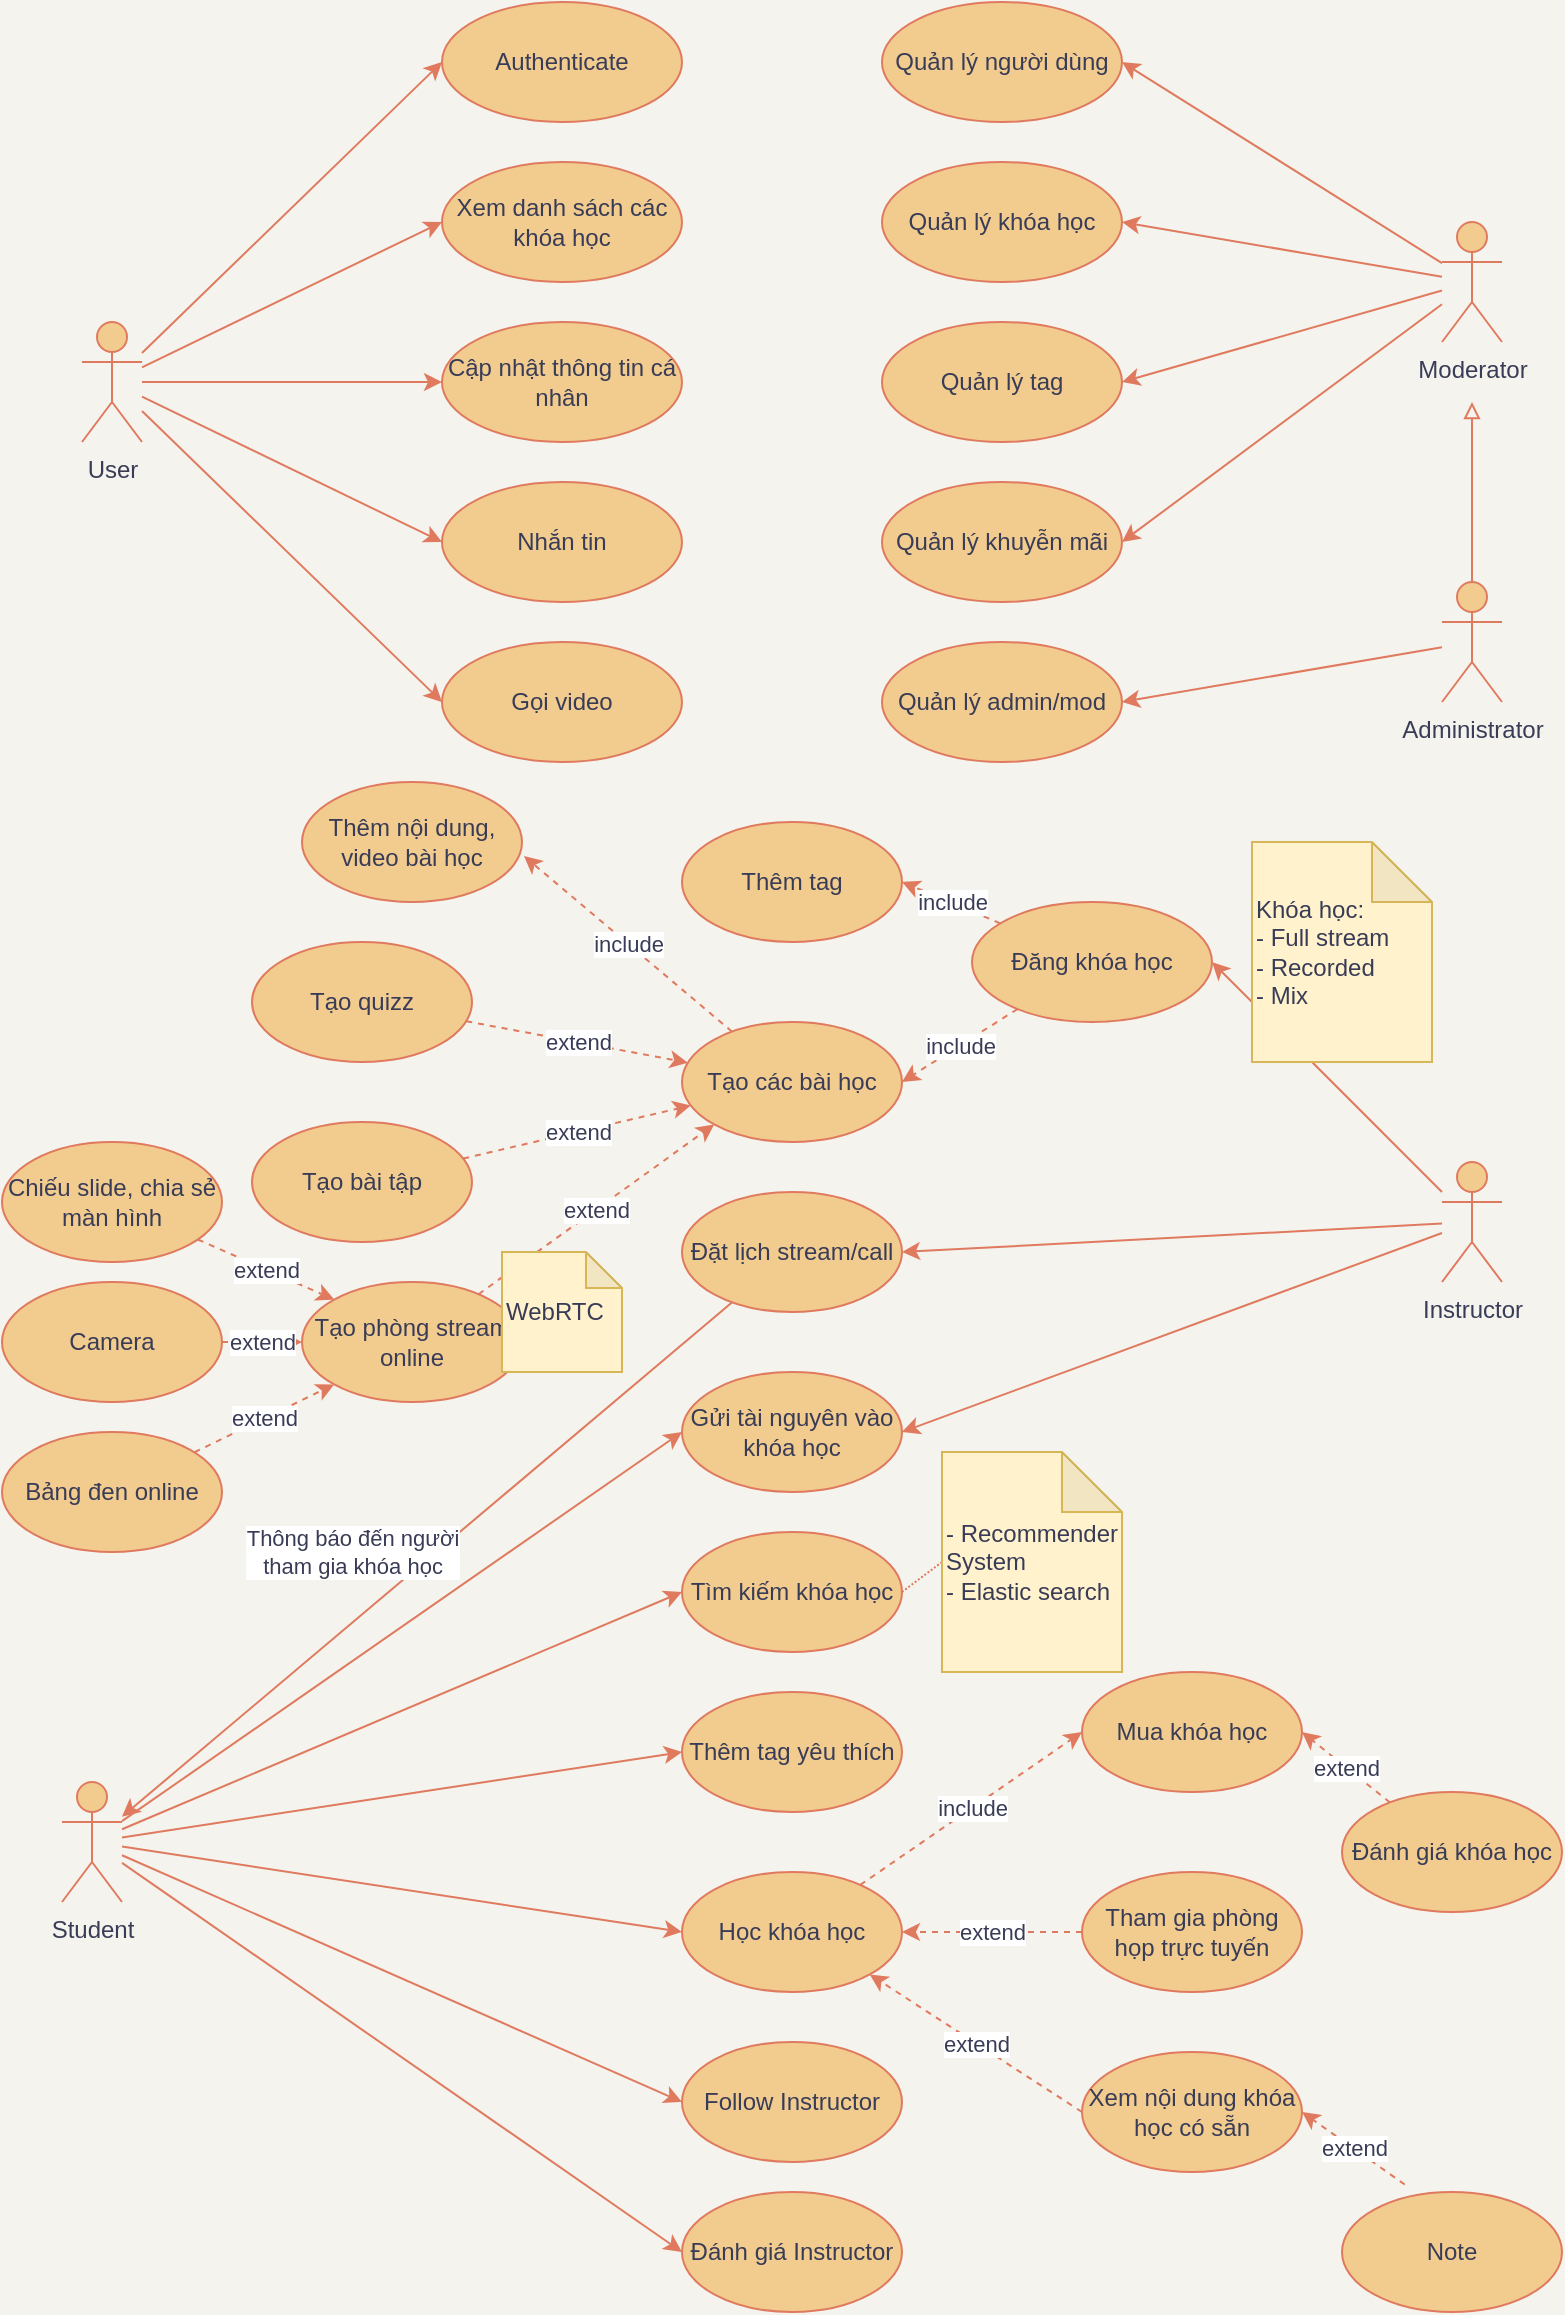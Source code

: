 <mxfile version="14.4.9" type="github" pages="3">
  <diagram id="5plZKbPlIHDqdeCXFDGE" name="usecase">
    <mxGraphModel dx="868" dy="496" grid="1" gridSize="10" guides="1" tooltips="1" connect="1" arrows="1" fold="1" page="1" pageScale="1" pageWidth="827" pageHeight="1169" background="#F4F3ED" math="0" shadow="0">
      <root>
        <mxCell id="0" />
        <mxCell id="1" parent="0" />
        <mxCell id="IZT8jsWd7h7Ih6-XtFO0-38" style="rounded=1;sketch=0;orthogonalLoop=1;jettySize=auto;html=1;entryX=1;entryY=0.5;entryDx=0;entryDy=0;strokeColor=#E07A5F;fillColor=#F2CC8F;fontColor=#393C56;" parent="1" source="IZT8jsWd7h7Ih6-XtFO0-1" target="IZT8jsWd7h7Ih6-XtFO0-17" edge="1">
          <mxGeometry relative="1" as="geometry" />
        </mxCell>
        <mxCell id="IZT8jsWd7h7Ih6-XtFO0-52" style="edgeStyle=none;rounded=1;sketch=0;orthogonalLoop=1;jettySize=auto;html=1;entryX=1;entryY=0.5;entryDx=0;entryDy=0;strokeColor=#E07A5F;fillColor=#F2CC8F;fontColor=#393C56;" parent="1" source="IZT8jsWd7h7Ih6-XtFO0-1" target="IZT8jsWd7h7Ih6-XtFO0-46" edge="1">
          <mxGeometry relative="1" as="geometry" />
        </mxCell>
        <mxCell id="IZT8jsWd7h7Ih6-XtFO0-55" style="edgeStyle=none;rounded=1;sketch=0;orthogonalLoop=1;jettySize=auto;html=1;entryX=1;entryY=0.5;entryDx=0;entryDy=0;strokeColor=#E07A5F;fillColor=#F2CC8F;fontColor=#393C56;" parent="1" source="IZT8jsWd7h7Ih6-XtFO0-1" target="IZT8jsWd7h7Ih6-XtFO0-54" edge="1">
          <mxGeometry relative="1" as="geometry" />
        </mxCell>
        <mxCell id="IZT8jsWd7h7Ih6-XtFO0-1" value="Instructor" style="shape=umlActor;verticalLabelPosition=bottom;verticalAlign=top;html=1;outlineConnect=0;fillColor=#F2CC8F;strokeColor=#E07A5F;fontColor=#393C56;" parent="1" vertex="1">
          <mxGeometry x="725" y="585" width="30" height="60" as="geometry" />
        </mxCell>
        <mxCell id="IZT8jsWd7h7Ih6-XtFO0-56" style="edgeStyle=none;rounded=1;sketch=0;orthogonalLoop=1;jettySize=auto;html=1;entryX=0;entryY=0.5;entryDx=0;entryDy=0;strokeColor=#E07A5F;fillColor=#F2CC8F;fontColor=#393C56;" parent="1" source="IZT8jsWd7h7Ih6-XtFO0-2" target="IZT8jsWd7h7Ih6-XtFO0-54" edge="1">
          <mxGeometry relative="1" as="geometry" />
        </mxCell>
        <mxCell id="IZT8jsWd7h7Ih6-XtFO0-59" style="edgeStyle=none;rounded=1;sketch=0;orthogonalLoop=1;jettySize=auto;html=1;entryX=0;entryY=0.5;entryDx=0;entryDy=0;strokeColor=#E07A5F;fillColor=#F2CC8F;fontColor=#393C56;" parent="1" source="IZT8jsWd7h7Ih6-XtFO0-2" target="IZT8jsWd7h7Ih6-XtFO0-68" edge="1">
          <mxGeometry relative="1" as="geometry" />
        </mxCell>
        <mxCell id="IZT8jsWd7h7Ih6-XtFO0-63" style="edgeStyle=none;rounded=1;sketch=0;orthogonalLoop=1;jettySize=auto;html=1;entryX=0;entryY=0.5;entryDx=0;entryDy=0;strokeColor=#E07A5F;fillColor=#F2CC8F;fontColor=#393C56;" parent="1" source="IZT8jsWd7h7Ih6-XtFO0-2" target="IZT8jsWd7h7Ih6-XtFO0-62" edge="1">
          <mxGeometry relative="1" as="geometry" />
        </mxCell>
        <mxCell id="IZT8jsWd7h7Ih6-XtFO0-65" style="edgeStyle=none;rounded=1;sketch=0;orthogonalLoop=1;jettySize=auto;html=1;entryX=0;entryY=0.5;entryDx=0;entryDy=0;strokeColor=#E07A5F;fillColor=#F2CC8F;fontColor=#393C56;" parent="1" source="IZT8jsWd7h7Ih6-XtFO0-2" target="IZT8jsWd7h7Ih6-XtFO0-64" edge="1">
          <mxGeometry relative="1" as="geometry" />
        </mxCell>
        <mxCell id="IZT8jsWd7h7Ih6-XtFO0-67" style="edgeStyle=none;rounded=1;sketch=0;orthogonalLoop=1;jettySize=auto;html=1;entryX=0;entryY=0.5;entryDx=0;entryDy=0;strokeColor=#E07A5F;fillColor=#F2CC8F;fontColor=#393C56;" parent="1" source="IZT8jsWd7h7Ih6-XtFO0-2" target="IZT8jsWd7h7Ih6-XtFO0-66" edge="1">
          <mxGeometry relative="1" as="geometry" />
        </mxCell>
        <mxCell id="KcbtVHqw2if6-ZRaB_cP-3" style="edgeStyle=none;rounded=0;orthogonalLoop=1;jettySize=auto;html=1;entryX=0;entryY=0.5;entryDx=0;entryDy=0;strokeColor=#E07A5F;fontColor=#393C56;" parent="1" source="IZT8jsWd7h7Ih6-XtFO0-2" target="KcbtVHqw2if6-ZRaB_cP-2" edge="1">
          <mxGeometry relative="1" as="geometry" />
        </mxCell>
        <mxCell id="IZT8jsWd7h7Ih6-XtFO0-2" value="Student" style="shape=umlActor;verticalLabelPosition=bottom;verticalAlign=top;html=1;outlineConnect=0;fillColor=#F2CC8F;strokeColor=#E07A5F;fontColor=#393C56;" parent="1" vertex="1">
          <mxGeometry x="35" y="895" width="30" height="60" as="geometry" />
        </mxCell>
        <mxCell id="IZT8jsWd7h7Ih6-XtFO0-3" value="Authenticate" style="ellipse;whiteSpace=wrap;html=1;fillColor=#F2CC8F;strokeColor=#E07A5F;fontColor=#393C56;" parent="1" vertex="1">
          <mxGeometry x="225" y="5" width="120" height="60" as="geometry" />
        </mxCell>
        <mxCell id="IZT8jsWd7h7Ih6-XtFO0-5" style="orthogonalLoop=1;jettySize=auto;html=1;entryX=0;entryY=0.5;entryDx=0;entryDy=0;strokeColor=#E07A5F;fontColor=#393C56;labelBackgroundColor=#F4F1DE;" parent="1" source="IZT8jsWd7h7Ih6-XtFO0-4" target="IZT8jsWd7h7Ih6-XtFO0-3" edge="1">
          <mxGeometry relative="1" as="geometry" />
        </mxCell>
        <mxCell id="IZT8jsWd7h7Ih6-XtFO0-7" style="edgeStyle=none;orthogonalLoop=1;jettySize=auto;html=1;entryX=0;entryY=0.5;entryDx=0;entryDy=0;strokeColor=#E07A5F;fontColor=#393C56;labelBackgroundColor=#F4F1DE;" parent="1" source="IZT8jsWd7h7Ih6-XtFO0-4" target="IZT8jsWd7h7Ih6-XtFO0-6" edge="1">
          <mxGeometry relative="1" as="geometry">
            <mxPoint x="255" y="145" as="targetPoint" />
          </mxGeometry>
        </mxCell>
        <mxCell id="IZT8jsWd7h7Ih6-XtFO0-9" style="edgeStyle=none;orthogonalLoop=1;jettySize=auto;html=1;entryX=0;entryY=0.5;entryDx=0;entryDy=0;strokeColor=#E07A5F;fontColor=#393C56;labelBackgroundColor=#F4F1DE;" parent="1" source="IZT8jsWd7h7Ih6-XtFO0-4" target="IZT8jsWd7h7Ih6-XtFO0-8" edge="1">
          <mxGeometry relative="1" as="geometry" />
        </mxCell>
        <mxCell id="IZT8jsWd7h7Ih6-XtFO0-12" style="edgeStyle=none;orthogonalLoop=1;jettySize=auto;html=1;entryX=0;entryY=0.5;entryDx=0;entryDy=0;strokeColor=#E07A5F;fontColor=#393C56;labelBackgroundColor=#F4F1DE;" parent="1" source="IZT8jsWd7h7Ih6-XtFO0-4" target="IZT8jsWd7h7Ih6-XtFO0-11" edge="1">
          <mxGeometry relative="1" as="geometry" />
        </mxCell>
        <mxCell id="IZT8jsWd7h7Ih6-XtFO0-14" style="edgeStyle=none;orthogonalLoop=1;jettySize=auto;html=1;entryX=0;entryY=0.5;entryDx=0;entryDy=0;strokeColor=#E07A5F;fontColor=#393C56;labelBackgroundColor=#F4F1DE;" parent="1" source="IZT8jsWd7h7Ih6-XtFO0-4" target="IZT8jsWd7h7Ih6-XtFO0-13" edge="1">
          <mxGeometry relative="1" as="geometry" />
        </mxCell>
        <mxCell id="IZT8jsWd7h7Ih6-XtFO0-4" value="User" style="shape=umlActor;verticalLabelPosition=bottom;verticalAlign=top;html=1;outlineConnect=0;fillColor=#F2CC8F;strokeColor=#E07A5F;fontColor=#393C56;" parent="1" vertex="1">
          <mxGeometry x="45" y="165" width="30" height="60" as="geometry" />
        </mxCell>
        <mxCell id="IZT8jsWd7h7Ih6-XtFO0-6" value="Xem danh sách các khóa học" style="ellipse;whiteSpace=wrap;html=1;fillColor=#F2CC8F;strokeColor=#E07A5F;fontColor=#393C56;" parent="1" vertex="1">
          <mxGeometry x="225" y="85" width="120" height="60" as="geometry" />
        </mxCell>
        <mxCell id="IZT8jsWd7h7Ih6-XtFO0-8" value="Cập nhật thông tin cá nhân" style="ellipse;whiteSpace=wrap;html=1;fillColor=#F2CC8F;strokeColor=#E07A5F;fontColor=#393C56;" parent="1" vertex="1">
          <mxGeometry x="225" y="165" width="120" height="60" as="geometry" />
        </mxCell>
        <mxCell id="IZT8jsWd7h7Ih6-XtFO0-11" value="Nhắn tin" style="ellipse;whiteSpace=wrap;html=1;fillColor=#F2CC8F;strokeColor=#E07A5F;fontColor=#393C56;" parent="1" vertex="1">
          <mxGeometry x="225" y="245" width="120" height="60" as="geometry" />
        </mxCell>
        <mxCell id="IZT8jsWd7h7Ih6-XtFO0-13" value="Gọi video" style="ellipse;whiteSpace=wrap;html=1;fillColor=#F2CC8F;strokeColor=#E07A5F;fontColor=#393C56;" parent="1" vertex="1">
          <mxGeometry x="225" y="325" width="120" height="60" as="geometry" />
        </mxCell>
        <mxCell id="IZT8jsWd7h7Ih6-XtFO0-47" value="include" style="edgeStyle=none;rounded=1;sketch=0;orthogonalLoop=1;jettySize=auto;html=1;entryX=1;entryY=0.5;entryDx=0;entryDy=0;strokeColor=#E07A5F;fillColor=#F2CC8F;fontColor=#393C56;dashed=1;" parent="1" source="IZT8jsWd7h7Ih6-XtFO0-17" target="IZT8jsWd7h7Ih6-XtFO0-40" edge="1">
          <mxGeometry relative="1" as="geometry" />
        </mxCell>
        <mxCell id="IZT8jsWd7h7Ih6-XtFO0-74" value="include" style="edgeStyle=none;rounded=1;sketch=0;orthogonalLoop=1;jettySize=auto;html=1;entryX=1;entryY=0.5;entryDx=0;entryDy=0;dashed=1;strokeColor=#E07A5F;fillColor=#F2CC8F;fontColor=#393C56;" parent="1" source="IZT8jsWd7h7Ih6-XtFO0-17" target="IZT8jsWd7h7Ih6-XtFO0-73" edge="1">
          <mxGeometry relative="1" as="geometry" />
        </mxCell>
        <mxCell id="IZT8jsWd7h7Ih6-XtFO0-17" value="Đăng khóa học" style="ellipse;whiteSpace=wrap;html=1;fillColor=#F2CC8F;strokeColor=#E07A5F;fontColor=#393C56;" parent="1" vertex="1">
          <mxGeometry x="490" y="455" width="120" height="60" as="geometry" />
        </mxCell>
        <mxCell id="IZT8jsWd7h7Ih6-XtFO0-19" value="Quản lý người dùng" style="ellipse;whiteSpace=wrap;html=1;fillColor=#F2CC8F;strokeColor=#E07A5F;fontColor=#393C56;" parent="1" vertex="1">
          <mxGeometry x="445" y="5" width="120" height="60" as="geometry" />
        </mxCell>
        <mxCell id="IZT8jsWd7h7Ih6-XtFO0-20" style="orthogonalLoop=1;jettySize=auto;html=1;entryX=1;entryY=0.5;entryDx=0;entryDy=0;strokeColor=#E07A5F;fontColor=#393C56;labelBackgroundColor=#F4F1DE;" parent="1" source="IZT8jsWd7h7Ih6-XtFO0-25" target="IZT8jsWd7h7Ih6-XtFO0-19" edge="1">
          <mxGeometry relative="1" as="geometry" />
        </mxCell>
        <mxCell id="IZT8jsWd7h7Ih6-XtFO0-21" style="edgeStyle=none;orthogonalLoop=1;jettySize=auto;html=1;entryX=1;entryY=0.5;entryDx=0;entryDy=0;strokeColor=#E07A5F;fontColor=#393C56;labelBackgroundColor=#F4F1DE;" parent="1" source="IZT8jsWd7h7Ih6-XtFO0-25" target="IZT8jsWd7h7Ih6-XtFO0-26" edge="1">
          <mxGeometry relative="1" as="geometry">
            <mxPoint x="405" y="165" as="targetPoint" />
          </mxGeometry>
        </mxCell>
        <mxCell id="IZT8jsWd7h7Ih6-XtFO0-22" style="edgeStyle=none;orthogonalLoop=1;jettySize=auto;html=1;entryX=1;entryY=0.5;entryDx=0;entryDy=0;strokeColor=#E07A5F;fontColor=#393C56;labelBackgroundColor=#F4F1DE;" parent="1" source="IZT8jsWd7h7Ih6-XtFO0-25" target="IZT8jsWd7h7Ih6-XtFO0-27" edge="1">
          <mxGeometry relative="1" as="geometry" />
        </mxCell>
        <mxCell id="IZT8jsWd7h7Ih6-XtFO0-23" style="edgeStyle=none;orthogonalLoop=1;jettySize=auto;html=1;entryX=1;entryY=0.5;entryDx=0;entryDy=0;strokeColor=#E07A5F;fontColor=#393C56;labelBackgroundColor=#F4F1DE;" parent="1" source="IZT8jsWd7h7Ih6-XtFO0-25" target="IZT8jsWd7h7Ih6-XtFO0-28" edge="1">
          <mxGeometry relative="1" as="geometry" />
        </mxCell>
        <mxCell id="IZT8jsWd7h7Ih6-XtFO0-25" value="Moderator" style="shape=umlActor;verticalLabelPosition=bottom;verticalAlign=top;html=1;outlineConnect=0;fillColor=#F2CC8F;strokeColor=#E07A5F;fontColor=#393C56;" parent="1" vertex="1">
          <mxGeometry x="725" y="115" width="30" height="60" as="geometry" />
        </mxCell>
        <mxCell id="IZT8jsWd7h7Ih6-XtFO0-26" value="Quản lý khóa học" style="ellipse;whiteSpace=wrap;html=1;fillColor=#F2CC8F;strokeColor=#E07A5F;fontColor=#393C56;" parent="1" vertex="1">
          <mxGeometry x="445" y="85" width="120" height="60" as="geometry" />
        </mxCell>
        <mxCell id="IZT8jsWd7h7Ih6-XtFO0-27" value="Quản lý tag" style="ellipse;whiteSpace=wrap;html=1;fillColor=#F2CC8F;strokeColor=#E07A5F;fontColor=#393C56;" parent="1" vertex="1">
          <mxGeometry x="445" y="165" width="120" height="60" as="geometry" />
        </mxCell>
        <mxCell id="IZT8jsWd7h7Ih6-XtFO0-28" value="Quản lý khuyễn mãi" style="ellipse;whiteSpace=wrap;html=1;fillColor=#F2CC8F;strokeColor=#E07A5F;fontColor=#393C56;" parent="1" vertex="1">
          <mxGeometry x="445" y="245" width="120" height="60" as="geometry" />
        </mxCell>
        <mxCell id="IZT8jsWd7h7Ih6-XtFO0-33" style="edgeStyle=none;orthogonalLoop=1;jettySize=auto;html=1;endArrow=block;endFill=0;strokeColor=#E07A5F;fontColor=#393C56;labelBackgroundColor=#F4F1DE;" parent="1" source="IZT8jsWd7h7Ih6-XtFO0-30" edge="1">
          <mxGeometry relative="1" as="geometry">
            <mxPoint x="740" y="205" as="targetPoint" />
          </mxGeometry>
        </mxCell>
        <mxCell id="IZT8jsWd7h7Ih6-XtFO0-37" style="edgeStyle=none;orthogonalLoop=1;jettySize=auto;html=1;entryX=1;entryY=0.5;entryDx=0;entryDy=0;endArrow=classic;endFill=1;strokeColor=#E07A5F;fontColor=#393C56;labelBackgroundColor=#F4F1DE;" parent="1" source="IZT8jsWd7h7Ih6-XtFO0-30" target="IZT8jsWd7h7Ih6-XtFO0-35" edge="1">
          <mxGeometry relative="1" as="geometry" />
        </mxCell>
        <mxCell id="IZT8jsWd7h7Ih6-XtFO0-30" value="Administrator" style="shape=umlActor;verticalLabelPosition=bottom;verticalAlign=top;html=1;outlineConnect=0;fillColor=#F2CC8F;strokeColor=#E07A5F;fontColor=#393C56;" parent="1" vertex="1">
          <mxGeometry x="725" y="295" width="30" height="60" as="geometry" />
        </mxCell>
        <mxCell id="IZT8jsWd7h7Ih6-XtFO0-35" value="Quản lý admin/mod" style="ellipse;whiteSpace=wrap;html=1;fillColor=#F2CC8F;strokeColor=#E07A5F;fontColor=#393C56;" parent="1" vertex="1">
          <mxGeometry x="445" y="325" width="120" height="60" as="geometry" />
        </mxCell>
        <mxCell id="IZT8jsWd7h7Ih6-XtFO0-48" value="include" style="edgeStyle=none;rounded=1;sketch=0;orthogonalLoop=1;jettySize=auto;html=1;entryX=1.009;entryY=0.617;entryDx=0;entryDy=0;entryPerimeter=0;dashed=1;strokeColor=#E07A5F;fillColor=#F2CC8F;fontColor=#393C56;" parent="1" source="IZT8jsWd7h7Ih6-XtFO0-40" target="IZT8jsWd7h7Ih6-XtFO0-43" edge="1">
          <mxGeometry relative="1" as="geometry" />
        </mxCell>
        <mxCell id="IZT8jsWd7h7Ih6-XtFO0-40" value="Tạo các bài học" style="ellipse;whiteSpace=wrap;html=1;rounded=0;sketch=0;strokeColor=#E07A5F;fillColor=#F2CC8F;fontColor=#393C56;" parent="1" vertex="1">
          <mxGeometry x="345" y="515" width="110" height="60" as="geometry" />
        </mxCell>
        <mxCell id="IZT8jsWd7h7Ih6-XtFO0-50" value="extend" style="edgeStyle=none;rounded=1;sketch=0;orthogonalLoop=1;jettySize=auto;html=1;dashed=1;strokeColor=#E07A5F;fillColor=#F2CC8F;fontColor=#393C56;" parent="1" source="IZT8jsWd7h7Ih6-XtFO0-42" target="IZT8jsWd7h7Ih6-XtFO0-40" edge="1">
          <mxGeometry relative="1" as="geometry" />
        </mxCell>
        <mxCell id="IZT8jsWd7h7Ih6-XtFO0-42" value="Tạo quizz" style="ellipse;whiteSpace=wrap;html=1;rounded=0;sketch=0;strokeColor=#E07A5F;fillColor=#F2CC8F;fontColor=#393C56;" parent="1" vertex="1">
          <mxGeometry x="130" y="475" width="110" height="60" as="geometry" />
        </mxCell>
        <mxCell id="IZT8jsWd7h7Ih6-XtFO0-43" value="Thêm nội dung, video bài học" style="ellipse;whiteSpace=wrap;html=1;rounded=0;sketch=0;strokeColor=#E07A5F;fillColor=#F2CC8F;fontColor=#393C56;" parent="1" vertex="1">
          <mxGeometry x="155" y="395" width="110" height="60" as="geometry" />
        </mxCell>
        <mxCell id="KcbtVHqw2if6-ZRaB_cP-1" value="extend" style="rounded=0;orthogonalLoop=1;jettySize=auto;html=1;entryX=0;entryY=1;entryDx=0;entryDy=0;dashed=1;strokeColor=#E07A5F;fontColor=#393C56;" parent="1" source="IZT8jsWd7h7Ih6-XtFO0-45" target="IZT8jsWd7h7Ih6-XtFO0-40" edge="1">
          <mxGeometry relative="1" as="geometry" />
        </mxCell>
        <mxCell id="IZT8jsWd7h7Ih6-XtFO0-45" value="Tạo phòng stream online" style="ellipse;whiteSpace=wrap;html=1;rounded=0;sketch=0;strokeColor=#E07A5F;fillColor=#F2CC8F;fontColor=#393C56;" parent="1" vertex="1">
          <mxGeometry x="155" y="645" width="110" height="60" as="geometry" />
        </mxCell>
        <mxCell id="IZT8jsWd7h7Ih6-XtFO0-53" value="Thông báo đến người&lt;br&gt;tham gia khóa học" style="edgeStyle=none;rounded=1;sketch=0;orthogonalLoop=1;jettySize=auto;html=1;strokeColor=#E07A5F;fillColor=#F2CC8F;fontColor=#393C56;" parent="1" source="IZT8jsWd7h7Ih6-XtFO0-46" target="IZT8jsWd7h7Ih6-XtFO0-2" edge="1">
          <mxGeometry x="0.132" y="-27" relative="1" as="geometry">
            <mxPoint as="offset" />
          </mxGeometry>
        </mxCell>
        <mxCell id="IZT8jsWd7h7Ih6-XtFO0-46" value="Đặt lịch stream/call" style="ellipse;whiteSpace=wrap;html=1;rounded=0;sketch=0;strokeColor=#E07A5F;fillColor=#F2CC8F;fontColor=#393C56;" parent="1" vertex="1">
          <mxGeometry x="345" y="600" width="110" height="60" as="geometry" />
        </mxCell>
        <mxCell id="IZT8jsWd7h7Ih6-XtFO0-54" value="Gửi tài nguyên vào khóa học" style="ellipse;whiteSpace=wrap;html=1;rounded=0;sketch=0;strokeColor=#E07A5F;fillColor=#F2CC8F;fontColor=#393C56;" parent="1" vertex="1">
          <mxGeometry x="345" y="690" width="110" height="60" as="geometry" />
        </mxCell>
        <mxCell id="IZT8jsWd7h7Ih6-XtFO0-57" value="Mua khóa học" style="ellipse;whiteSpace=wrap;html=1;rounded=0;sketch=0;strokeColor=#E07A5F;fillColor=#F2CC8F;fontColor=#393C56;" parent="1" vertex="1">
          <mxGeometry x="545" y="840" width="110" height="60" as="geometry" />
        </mxCell>
        <mxCell id="IZT8jsWd7h7Ih6-XtFO0-61" value="extend" style="edgeStyle=none;rounded=1;sketch=0;orthogonalLoop=1;jettySize=auto;html=1;entryX=1;entryY=0.5;entryDx=0;entryDy=0;strokeColor=#E07A5F;fillColor=#F2CC8F;fontColor=#393C56;dashed=1;" parent="1" source="IZT8jsWd7h7Ih6-XtFO0-60" target="IZT8jsWd7h7Ih6-XtFO0-57" edge="1">
          <mxGeometry relative="1" as="geometry" />
        </mxCell>
        <mxCell id="IZT8jsWd7h7Ih6-XtFO0-60" value="Đánh giá khóa học" style="ellipse;whiteSpace=wrap;html=1;rounded=0;sketch=0;strokeColor=#E07A5F;fillColor=#F2CC8F;fontColor=#393C56;" parent="1" vertex="1">
          <mxGeometry x="675" y="900" width="110" height="60" as="geometry" />
        </mxCell>
        <mxCell id="IZT8jsWd7h7Ih6-XtFO0-62" value="Đánh giá Instructor" style="ellipse;whiteSpace=wrap;html=1;rounded=0;sketch=0;strokeColor=#E07A5F;fillColor=#F2CC8F;fontColor=#393C56;" parent="1" vertex="1">
          <mxGeometry x="345" y="1100" width="110" height="60" as="geometry" />
        </mxCell>
        <mxCell id="IZT8jsWd7h7Ih6-XtFO0-64" value="Follow Instructor" style="ellipse;whiteSpace=wrap;html=1;rounded=0;sketch=0;strokeColor=#E07A5F;fillColor=#F2CC8F;fontColor=#393C56;" parent="1" vertex="1">
          <mxGeometry x="345" y="1025" width="110" height="60" as="geometry" />
        </mxCell>
        <mxCell id="IZT8jsWd7h7Ih6-XtFO0-66" value="Thêm tag yêu thích" style="ellipse;whiteSpace=wrap;html=1;rounded=0;sketch=0;strokeColor=#E07A5F;fillColor=#F2CC8F;fontColor=#393C56;" parent="1" vertex="1">
          <mxGeometry x="345" y="850" width="110" height="60" as="geometry" />
        </mxCell>
        <mxCell id="IZT8jsWd7h7Ih6-XtFO0-69" value="include" style="edgeStyle=none;rounded=1;sketch=0;orthogonalLoop=1;jettySize=auto;html=1;entryX=0;entryY=0.5;entryDx=0;entryDy=0;strokeColor=#E07A5F;fillColor=#F2CC8F;fontColor=#393C56;dashed=1;" parent="1" source="IZT8jsWd7h7Ih6-XtFO0-68" target="IZT8jsWd7h7Ih6-XtFO0-57" edge="1">
          <mxGeometry relative="1" as="geometry" />
        </mxCell>
        <mxCell id="IZT8jsWd7h7Ih6-XtFO0-68" value="Học khóa học" style="ellipse;whiteSpace=wrap;html=1;rounded=0;sketch=0;strokeColor=#E07A5F;fillColor=#F2CC8F;fontColor=#393C56;" parent="1" vertex="1">
          <mxGeometry x="345" y="940" width="110" height="60" as="geometry" />
        </mxCell>
        <mxCell id="IZT8jsWd7h7Ih6-XtFO0-70" value="Khóa học:&lt;br&gt;- Full stream&lt;br&gt;- Recorded&lt;br&gt;- Mix" style="shape=note;whiteSpace=wrap;html=1;backgroundOutline=1;darkOpacity=0.05;rounded=0;sketch=0;strokeColor=#d6b656;fillColor=#fff2cc;align=left;fontColor=#393C56;" parent="1" vertex="1">
          <mxGeometry x="630" y="425" width="90" height="110" as="geometry" />
        </mxCell>
        <mxCell id="IZT8jsWd7h7Ih6-XtFO0-72" value="extend" style="edgeStyle=none;rounded=1;sketch=0;orthogonalLoop=1;jettySize=auto;html=1;entryX=1;entryY=0.5;entryDx=0;entryDy=0;dashed=1;strokeColor=#E07A5F;fillColor=#F2CC8F;fontColor=#393C56;" parent="1" source="IZT8jsWd7h7Ih6-XtFO0-71" target="IZT8jsWd7h7Ih6-XtFO0-68" edge="1">
          <mxGeometry relative="1" as="geometry" />
        </mxCell>
        <mxCell id="IZT8jsWd7h7Ih6-XtFO0-71" value="Tham gia phòng họp trực tuyến" style="ellipse;whiteSpace=wrap;html=1;rounded=0;sketch=0;strokeColor=#E07A5F;fillColor=#F2CC8F;fontColor=#393C56;" parent="1" vertex="1">
          <mxGeometry x="545" y="940" width="110" height="60" as="geometry" />
        </mxCell>
        <mxCell id="IZT8jsWd7h7Ih6-XtFO0-73" value="Thêm tag" style="ellipse;whiteSpace=wrap;html=1;rounded=0;sketch=0;strokeColor=#E07A5F;fillColor=#F2CC8F;fontColor=#393C56;" parent="1" vertex="1">
          <mxGeometry x="345" y="415" width="110" height="60" as="geometry" />
        </mxCell>
        <mxCell id="dZKI4s27ZK44j0xTkER0-1" value="Xem nội dung khóa học có sẵn" style="ellipse;whiteSpace=wrap;html=1;rounded=0;sketch=0;strokeColor=#E07A5F;fillColor=#F2CC8F;fontColor=#393C56;" parent="1" vertex="1">
          <mxGeometry x="545" y="1030" width="110" height="60" as="geometry" />
        </mxCell>
        <mxCell id="dZKI4s27ZK44j0xTkER0-3" value="extend" style="edgeStyle=none;rounded=1;sketch=0;orthogonalLoop=1;jettySize=auto;html=1;entryX=1;entryY=1;entryDx=0;entryDy=0;dashed=1;strokeColor=#E07A5F;fillColor=#F2CC8F;fontColor=#393C56;exitX=0;exitY=0.5;exitDx=0;exitDy=0;" parent="1" source="dZKI4s27ZK44j0xTkER0-1" target="IZT8jsWd7h7Ih6-XtFO0-68" edge="1">
          <mxGeometry relative="1" as="geometry">
            <mxPoint x="555" y="980" as="sourcePoint" />
            <mxPoint x="465" y="980" as="targetPoint" />
          </mxGeometry>
        </mxCell>
        <mxCell id="dZKI4s27ZK44j0xTkER0-4" value="Note" style="ellipse;whiteSpace=wrap;html=1;rounded=0;sketch=0;strokeColor=#E07A5F;fillColor=#F2CC8F;fontColor=#393C56;" parent="1" vertex="1">
          <mxGeometry x="675" y="1100" width="110" height="60" as="geometry" />
        </mxCell>
        <mxCell id="dZKI4s27ZK44j0xTkER0-6" value="extend" style="edgeStyle=none;rounded=1;sketch=0;orthogonalLoop=1;jettySize=auto;html=1;entryX=1;entryY=0.5;entryDx=0;entryDy=0;dashed=1;strokeColor=#E07A5F;fillColor=#F2CC8F;fontColor=#393C56;" parent="1" target="dZKI4s27ZK44j0xTkER0-1" edge="1">
          <mxGeometry relative="1" as="geometry">
            <mxPoint x="706.37" y="1096.261" as="sourcePoint" />
            <mxPoint x="546.941" y="1080.003" as="targetPoint" />
          </mxGeometry>
        </mxCell>
        <mxCell id="KcbtVHqw2if6-ZRaB_cP-5" style="edgeStyle=none;rounded=0;orthogonalLoop=1;jettySize=auto;html=1;exitX=1;exitY=0.5;exitDx=0;exitDy=0;entryX=0;entryY=0.5;entryDx=0;entryDy=0;entryPerimeter=0;strokeColor=#E07A5F;fontColor=#393C56;endArrow=none;endFill=0;dashed=1;dashPattern=1 1;" parent="1" source="KcbtVHqw2if6-ZRaB_cP-2" target="KcbtVHqw2if6-ZRaB_cP-4" edge="1">
          <mxGeometry relative="1" as="geometry" />
        </mxCell>
        <mxCell id="KcbtVHqw2if6-ZRaB_cP-2" value="Tìm kiếm khóa học" style="ellipse;whiteSpace=wrap;html=1;rounded=0;sketch=0;strokeColor=#E07A5F;fillColor=#F2CC8F;fontColor=#393C56;" parent="1" vertex="1">
          <mxGeometry x="345" y="770" width="110" height="60" as="geometry" />
        </mxCell>
        <mxCell id="KcbtVHqw2if6-ZRaB_cP-4" value="- Recommender System&lt;br&gt;- Elastic search" style="shape=note;whiteSpace=wrap;html=1;backgroundOutline=1;darkOpacity=0.05;rounded=0;sketch=0;strokeColor=#d6b656;fillColor=#fff2cc;align=left;fontColor=#393C56;" parent="1" vertex="1">
          <mxGeometry x="475" y="730" width="90" height="110" as="geometry" />
        </mxCell>
        <mxCell id="KcbtVHqw2if6-ZRaB_cP-6" value="extend" style="edgeStyle=none;rounded=1;sketch=0;orthogonalLoop=1;jettySize=auto;html=1;dashed=1;strokeColor=#E07A5F;fillColor=#F2CC8F;fontColor=#393C56;" parent="1" source="KcbtVHqw2if6-ZRaB_cP-7" target="IZT8jsWd7h7Ih6-XtFO0-40" edge="1">
          <mxGeometry relative="1" as="geometry">
            <mxPoint x="270" y="645" as="targetPoint" />
          </mxGeometry>
        </mxCell>
        <mxCell id="KcbtVHqw2if6-ZRaB_cP-7" value="Tạo bài tập" style="ellipse;whiteSpace=wrap;html=1;rounded=0;sketch=0;strokeColor=#E07A5F;fillColor=#F2CC8F;fontColor=#393C56;" parent="1" vertex="1">
          <mxGeometry x="130" y="565" width="110" height="60" as="geometry" />
        </mxCell>
        <mxCell id="KcbtVHqw2if6-ZRaB_cP-8" value="WebRTC" style="shape=note;whiteSpace=wrap;html=1;backgroundOutline=1;darkOpacity=0.05;rounded=0;sketch=0;strokeColor=#d6b656;fillColor=#fff2cc;align=left;fontColor=#393C56;size=18;" parent="1" vertex="1">
          <mxGeometry x="255" y="630" width="60" height="60" as="geometry" />
        </mxCell>
        <mxCell id="KcbtVHqw2if6-ZRaB_cP-9" value="extend" style="rounded=0;orthogonalLoop=1;jettySize=auto;html=1;entryX=0;entryY=0;entryDx=0;entryDy=0;dashed=1;strokeColor=#E07A5F;fontColor=#393C56;" parent="1" source="KcbtVHqw2if6-ZRaB_cP-10" target="IZT8jsWd7h7Ih6-XtFO0-45" edge="1">
          <mxGeometry relative="1" as="geometry">
            <mxPoint x="171.039" y="619.415" as="targetPoint" />
          </mxGeometry>
        </mxCell>
        <mxCell id="KcbtVHqw2if6-ZRaB_cP-10" value="Chiếu slide, chia sẻ màn hình" style="ellipse;whiteSpace=wrap;html=1;rounded=0;sketch=0;strokeColor=#E07A5F;fillColor=#F2CC8F;fontColor=#393C56;" parent="1" vertex="1">
          <mxGeometry x="5" y="575" width="110" height="60" as="geometry" />
        </mxCell>
        <mxCell id="KcbtVHqw2if6-ZRaB_cP-11" value="extend" style="rounded=0;orthogonalLoop=1;jettySize=auto;html=1;entryX=0;entryY=0.5;entryDx=0;entryDy=0;dashed=1;strokeColor=#E07A5F;fontColor=#393C56;" parent="1" source="KcbtVHqw2if6-ZRaB_cP-12" target="IZT8jsWd7h7Ih6-XtFO0-45" edge="1">
          <mxGeometry relative="1" as="geometry">
            <mxPoint x="206.039" y="611.175" as="targetPoint" />
          </mxGeometry>
        </mxCell>
        <mxCell id="KcbtVHqw2if6-ZRaB_cP-12" value="Camera" style="ellipse;whiteSpace=wrap;html=1;rounded=0;sketch=0;strokeColor=#E07A5F;fillColor=#F2CC8F;fontColor=#393C56;" parent="1" vertex="1">
          <mxGeometry x="5" y="645" width="110" height="60" as="geometry" />
        </mxCell>
        <mxCell id="M_5ONobkOUQCIt0HB55l-1" value="extend" style="rounded=0;orthogonalLoop=1;jettySize=auto;html=1;dashed=1;strokeColor=#E07A5F;fontColor=#393C56;entryX=0;entryY=1;entryDx=0;entryDy=0;" parent="1" source="M_5ONobkOUQCIt0HB55l-2" target="IZT8jsWd7h7Ih6-XtFO0-45" edge="1">
          <mxGeometry relative="1" as="geometry">
            <mxPoint x="170" y="720" as="targetPoint" />
          </mxGeometry>
        </mxCell>
        <mxCell id="M_5ONobkOUQCIt0HB55l-2" value="Bảng đen online" style="ellipse;whiteSpace=wrap;html=1;rounded=0;sketch=0;strokeColor=#E07A5F;fillColor=#F2CC8F;fontColor=#393C56;" parent="1" vertex="1">
          <mxGeometry x="5" y="720" width="110" height="60" as="geometry" />
        </mxCell>
      </root>
    </mxGraphModel>
  </diagram>
  <diagram id="RvHDJ1kNJIi9Ndnm_6iz" name="System">
    <mxGraphModel dx="2170" dy="1240" grid="1" gridSize="10" guides="1" tooltips="1" connect="1" arrows="1" fold="1" page="1" pageScale="1" pageWidth="1169" pageHeight="827" math="0" shadow="0">
      <root>
        <mxCell id="fFk0APMbvgvG1B_QwdTo-0" />
        <mxCell id="fFk0APMbvgvG1B_QwdTo-1" parent="fFk0APMbvgvG1B_QwdTo-0" />
        <mxCell id="fFk0APMbvgvG1B_QwdTo-37" value="Frontend" style="whiteSpace=wrap;html=1;aspect=fixed;strokeColor=#1A1A1A;strokeWidth=1;fillColor=#FFFFFF;fontSize=16;fontColor=#000000;labelPosition=center;verticalLabelPosition=top;align=center;verticalAlign=bottom;" parent="fFk0APMbvgvG1B_QwdTo-1" vertex="1">
          <mxGeometry x="709" y="310" width="210" height="210" as="geometry" />
        </mxCell>
        <mxCell id="fFk0APMbvgvG1B_QwdTo-34" value="Backend" style="whiteSpace=wrap;html=1;strokeColor=#1A1A1A;strokeWidth=1;fontSize=16;fontColor=#000000;fillColor=#FFFFFF;labelPosition=center;verticalLabelPosition=top;align=center;verticalAlign=bottom;" parent="fFk0APMbvgvG1B_QwdTo-1" vertex="1">
          <mxGeometry x="249" y="200" width="170" height="310" as="geometry" />
        </mxCell>
        <mxCell id="fFk0APMbvgvG1B_QwdTo-3" value="" style="outlineConnect=0;fontColor=#232F3E;gradientColor=none;strokeColor=none;dashed=0;verticalLabelPosition=bottom;verticalAlign=top;align=center;html=1;fontSize=12;fontStyle=0;aspect=fixed;pointerEvents=1;shape=mxgraph.aws4.rds_mysql_instance;fillColor=#000000;" parent="fFk0APMbvgvG1B_QwdTo-1" vertex="1">
          <mxGeometry x="295" y="220" width="78" height="78" as="geometry" />
        </mxCell>
        <mxCell id="fFk0APMbvgvG1B_QwdTo-13" value="API" style="rounded=0;orthogonalLoop=1;jettySize=auto;html=1;fontColor=#000000;fontSize=16;strokeWidth=3;exitX=0;exitY=0.5;exitDx=0;exitDy=0;" parent="fFk0APMbvgvG1B_QwdTo-1" source="fFk0APMbvgvG1B_QwdTo-37" target="fFk0APMbvgvG1B_QwdTo-10" edge="1">
          <mxGeometry relative="1" as="geometry">
            <mxPoint x="509" y="470" as="sourcePoint" />
          </mxGeometry>
        </mxCell>
        <mxCell id="fFk0APMbvgvG1B_QwdTo-9" value="Reactjs" style="shape=image;html=1;verticalAlign=top;verticalLabelPosition=bottom;labelBackgroundColor=#ffffff;imageAspect=0;aspect=fixed;image=https://cdn3.iconfinder.com/data/icons/seo-marketing-19/32/SEO-17-128.png;fillColor=#000000;fontColor=#000000;fontSize=16;" parent="fFk0APMbvgvG1B_QwdTo-1" vertex="1">
          <mxGeometry x="749" y="335" width="80" height="80" as="geometry" />
        </mxCell>
        <mxCell id="fFk0APMbvgvG1B_QwdTo-33" value="Pub" style="rounded=0;orthogonalLoop=1;jettySize=auto;html=1;fontSize=16;fontColor=#000000;strokeWidth=3;strokeColor=#007FFF;" parent="fFk0APMbvgvG1B_QwdTo-1" source="fFk0APMbvgvG1B_QwdTo-10" edge="1">
          <mxGeometry relative="1" as="geometry">
            <mxPoint x="519" y="210" as="targetPoint" />
          </mxGeometry>
        </mxCell>
        <mxCell id="fFk0APMbvgvG1B_QwdTo-10" value="Laravel" style="outlineConnect=0;fontColor=#232F3E;gradientColor=none;strokeColor=none;dashed=0;verticalLabelPosition=middle;verticalAlign=bottom;align=center;html=1;fontSize=16;fontStyle=0;aspect=fixed;pointerEvents=1;shape=mxgraph.aws4.traditional_server;fillColor=#1A1A1A;labelPosition=left;horizontal=0;" parent="fFk0APMbvgvG1B_QwdTo-1" vertex="1">
          <mxGeometry x="305.15" y="365" width="57.69" height="100" as="geometry" />
        </mxCell>
        <mxCell id="fFk0APMbvgvG1B_QwdTo-39" value="Sub" style="edgeStyle=none;rounded=0;orthogonalLoop=1;jettySize=auto;html=1;strokeColor=#007FFF;strokeWidth=3;fontSize=16;fontColor=#1A1A1A;entryX=0.5;entryY=0;entryDx=0;entryDy=0;" parent="fFk0APMbvgvG1B_QwdTo-1" source="fFk0APMbvgvG1B_QwdTo-30" target="fFk0APMbvgvG1B_QwdTo-37" edge="1">
          <mxGeometry relative="1" as="geometry">
            <mxPoint x="639" y="400" as="targetPoint" />
            <Array as="points" />
          </mxGeometry>
        </mxCell>
        <mxCell id="fFk0APMbvgvG1B_QwdTo-30" value="Message, Notification broker&lt;br&gt;&lt;font style=&quot;font-size: 13px&quot;&gt;(Websocket/Pusher/RabbitMQ)&lt;/font&gt;" style="pointerEvents=1;shadow=0;dashed=0;html=1;strokeColor=none;labelPosition=center;verticalLabelPosition=bottom;verticalAlign=top;outlineConnect=0;align=center;shape=mxgraph.office.communications.im_workload;fontSize=16;fontColor=#000000;fillColor=#000033;" parent="fFk0APMbvgvG1B_QwdTo-1" vertex="1">
          <mxGeometry x="529" y="160" width="80" height="80" as="geometry" />
        </mxCell>
        <mxCell id="fFk0APMbvgvG1B_QwdTo-36" value="" style="endArrow=classic;startArrow=classic;html=1;strokeWidth=3;fontSize=16;fontColor=#000000;" parent="fFk0APMbvgvG1B_QwdTo-1" source="fFk0APMbvgvG1B_QwdTo-10" target="fFk0APMbvgvG1B_QwdTo-3" edge="1">
          <mxGeometry width="50" height="50" relative="1" as="geometry">
            <mxPoint x="319" y="430" as="sourcePoint" />
            <mxPoint x="369" y="380" as="targetPoint" />
          </mxGeometry>
        </mxCell>
        <mxCell id="fFk0APMbvgvG1B_QwdTo-38" value="" style="verticalAlign=top;verticalLabelPosition=bottom;labelPosition=center;align=center;html=1;outlineConnect=0;fillColor=#CCCCCC;gradientColor=none;gradientDirection=north;strokeWidth=2;shape=mxgraph.networks.mobile;fontColor=#1A1A1A;strokeColor=#1A1A1A;" parent="fFk0APMbvgvG1B_QwdTo-1" vertex="1">
          <mxGeometry x="838" y="405" width="50" height="100" as="geometry" />
        </mxCell>
        <mxCell id="fFk0APMbvgvG1B_QwdTo-40" value="Media Server SFU&lt;br&gt;(NodeJs???)" style="points=[[0.015,0.015,0],[0.985,0.015,0],[0.985,0.985,0],[0.015,0.985,0],[0.25,0,0],[0.5,0,0],[0.75,0,0],[1,0.25,0],[1,0.5,0],[1,0.75,0],[0.75,1,0],[0.5,1,0],[0.25,1,0],[0,0.75,0],[0,0.5,0],[0,0.25,0]];verticalLabelPosition=bottom;html=1;verticalAlign=top;aspect=fixed;align=center;pointerEvents=1;shape=mxgraph.cisco19.rect;prIcon=video_gateway;fillColor=#FAFAFA;fontSize=16;fontColor=#1A1A1A;strokeColor=#003300;" parent="fFk0APMbvgvG1B_QwdTo-1" vertex="1">
          <mxGeometry x="519" y="580" width="128" height="100" as="geometry" />
        </mxCell>
        <mxCell id="fFk0APMbvgvG1B_QwdTo-41" value="WebRTC" style="endArrow=classic;startArrow=classic;html=1;strokeWidth=3;fontSize=16;fontColor=#1A1A1A;exitX=1;exitY=0.5;exitDx=0;exitDy=0;exitPerimeter=0;strokeColor=#009900;entryX=0.5;entryY=1;entryDx=0;entryDy=0;" parent="fFk0APMbvgvG1B_QwdTo-1" source="fFk0APMbvgvG1B_QwdTo-40" target="fFk0APMbvgvG1B_QwdTo-37" edge="1">
          <mxGeometry width="50" height="50" relative="1" as="geometry">
            <mxPoint x="559" y="710" as="sourcePoint" />
            <mxPoint x="609" y="660" as="targetPoint" />
          </mxGeometry>
        </mxCell>
        <mxCell id="fFk0APMbvgvG1B_QwdTo-43" value="MQTT" style="endArrow=classic;startArrow=classic;html=1;strokeWidth=3;fontSize=16;fontColor=#1A1A1A;exitX=0;exitY=0.5;exitDx=0;exitDy=0;exitPerimeter=0;strokeColor=#99FF33;" parent="fFk0APMbvgvG1B_QwdTo-1" source="fFk0APMbvgvG1B_QwdTo-40" target="fFk0APMbvgvG1B_QwdTo-10" edge="1">
          <mxGeometry width="50" height="50" relative="1" as="geometry">
            <mxPoint x="624" y="720" as="sourcePoint" />
            <mxPoint x="624" y="600" as="targetPoint" />
          </mxGeometry>
        </mxCell>
        <mxCell id="fFk0APMbvgvG1B_QwdTo-46" value="Recommendation &lt;br&gt;system server (Python)" style="outlineConnect=0;dashed=0;verticalLabelPosition=bottom;verticalAlign=top;align=center;html=1;shape=mxgraph.aws3.android;fillColor=#FFD44F;gradientColor=none;strokeColor=#003300;strokeWidth=1;fontSize=16;fontColor=#1A1A1A;" parent="fFk0APMbvgvG1B_QwdTo-1" vertex="1">
          <mxGeometry x="297.25" y="550" width="73.5" height="84" as="geometry" />
        </mxCell>
        <mxCell id="fFk0APMbvgvG1B_QwdTo-48" value="" style="endArrow=classic;startArrow=classic;html=1;strokeWidth=3;fontSize=16;fontColor=#000000;exitX=0.5;exitY=0;exitDx=0;exitDy=0;exitPerimeter=0;" parent="fFk0APMbvgvG1B_QwdTo-1" source="fFk0APMbvgvG1B_QwdTo-46" target="fFk0APMbvgvG1B_QwdTo-10" edge="1">
          <mxGeometry width="50" height="50" relative="1" as="geometry">
            <mxPoint x="279" y="852" as="sourcePoint" />
            <mxPoint x="278.999" y="570" as="targetPoint" />
          </mxGeometry>
        </mxCell>
      </root>
    </mxGraphModel>
  </diagram>
  <diagram id="GlSMpwsHtydvujBneQ-o" name="webRTC">
    <mxGraphModel dx="2170" dy="1240" grid="1" gridSize="10" guides="1" tooltips="1" connect="1" arrows="1" fold="1" page="1" pageScale="1" pageWidth="1169" pageHeight="827" math="0" shadow="0">
      <root>
        <mxCell id="V_DcOLHjAQjuO55y5VyR-0" />
        <mxCell id="V_DcOLHjAQjuO55y5VyR-1" parent="V_DcOLHjAQjuO55y5VyR-0" />
        <mxCell id="V_DcOLHjAQjuO55y5VyR-2" value="Livestream room" style="whiteSpace=wrap;html=1;strokeColor=#1A1A1A;strokeWidth=1;fontSize=16;fontColor=#000000;fillColor=#FFFFFF;labelPosition=center;verticalLabelPosition=top;align=center;verticalAlign=bottom;" parent="V_DcOLHjAQjuO55y5VyR-1" vertex="1">
          <mxGeometry x="255" y="193" width="660" height="440" as="geometry" />
        </mxCell>
        <mxCell id="V_DcOLHjAQjuO55y5VyR-3" style="edgeStyle=none;rounded=0;orthogonalLoop=1;jettySize=auto;html=1;entryX=0;entryY=0.75;entryDx=0;entryDy=0;strokeColor=#009900;strokeWidth=3;fontSize=16;fontColor=#1A1A1A;" parent="V_DcOLHjAQjuO55y5VyR-1" source="V_DcOLHjAQjuO55y5VyR-6" target="V_DcOLHjAQjuO55y5VyR-10" edge="1">
          <mxGeometry relative="1" as="geometry" />
        </mxCell>
        <mxCell id="V_DcOLHjAQjuO55y5VyR-4" value="WebRTC" style="edgeStyle=none;rounded=0;orthogonalLoop=1;jettySize=auto;html=1;entryX=0;entryY=0.75;entryDx=0;entryDy=0;strokeColor=#009900;strokeWidth=3;fontSize=16;fontColor=#1A1A1A;" parent="V_DcOLHjAQjuO55y5VyR-1" source="V_DcOLHjAQjuO55y5VyR-6" target="V_DcOLHjAQjuO55y5VyR-11" edge="1">
          <mxGeometry relative="1" as="geometry" />
        </mxCell>
        <mxCell id="V_DcOLHjAQjuO55y5VyR-5" style="edgeStyle=none;rounded=0;orthogonalLoop=1;jettySize=auto;html=1;entryX=0;entryY=0.75;entryDx=0;entryDy=0;strokeColor=#009900;strokeWidth=3;fontSize=16;fontColor=#1A1A1A;" parent="V_DcOLHjAQjuO55y5VyR-1" source="V_DcOLHjAQjuO55y5VyR-6" target="V_DcOLHjAQjuO55y5VyR-13" edge="1">
          <mxGeometry relative="1" as="geometry" />
        </mxCell>
        <mxCell id="V_DcOLHjAQjuO55y5VyR-6" value="mediasoup" style="points=[[0.015,0.015,0],[0.985,0.015,0],[0.985,0.985,0],[0.015,0.985,0],[0.25,0,0],[0.5,0,0],[0.75,0,0],[1,0.25,0],[1,0.5,0],[1,0.75,0],[0.75,1,0],[0.5,1,0],[0.25,1,0],[0,0.75,0],[0,0.5,0],[0,0.25,0]];verticalLabelPosition=top;html=1;verticalAlign=bottom;aspect=fixed;align=center;pointerEvents=1;shape=mxgraph.cisco19.rect;prIcon=video_gateway;fillColor=#FAFAFA;fontSize=16;fontColor=#1A1A1A;strokeColor=#003300;labelPosition=center;" parent="V_DcOLHjAQjuO55y5VyR-1" vertex="1">
          <mxGeometry x="525" y="293" width="128" height="100" as="geometry" />
        </mxCell>
        <mxCell id="V_DcOLHjAQjuO55y5VyR-7" value="WebRTC" style="edgeStyle=none;rounded=0;orthogonalLoop=1;jettySize=auto;html=1;entryX=0;entryY=0.5;entryDx=0;entryDy=0;entryPerimeter=0;strokeColor=#009900;strokeWidth=3;fontSize=16;fontColor=#1A1A1A;" parent="V_DcOLHjAQjuO55y5VyR-1" source="V_DcOLHjAQjuO55y5VyR-8" target="V_DcOLHjAQjuO55y5VyR-6" edge="1">
          <mxGeometry relative="1" as="geometry" />
        </mxCell>
        <mxCell id="V_DcOLHjAQjuO55y5VyR-8" value="Speaker" style="shape=image;html=1;verticalAlign=top;verticalLabelPosition=bottom;labelBackgroundColor=#ffffff;imageAspect=0;aspect=fixed;image=https://cdn0.iconfinder.com/data/icons/education-340/99/Tilda_Icons_1ed_speaker-128.png;strokeColor=#003300;strokeWidth=1;fillColor=#000033;fontSize=16;fontColor=#1A1A1A;align=center;" parent="V_DcOLHjAQjuO55y5VyR-1" vertex="1">
          <mxGeometry x="301.15" y="303" width="80" height="80" as="geometry" />
        </mxCell>
        <mxCell id="V_DcOLHjAQjuO55y5VyR-9" value="as Signaling server" style="outlineConnect=0;fontColor=#232F3E;gradientColor=none;strokeColor=none;dashed=0;verticalLabelPosition=bottom;verticalAlign=top;align=center;html=1;fontSize=16;fontStyle=0;aspect=fixed;pointerEvents=1;shape=mxgraph.aws4.traditional_server;fillColor=#1A1A1A;labelPosition=center;horizontal=1;" parent="V_DcOLHjAQjuO55y5VyR-1" vertex="1">
          <mxGeometry x="560.16" y="493" width="57.69" height="100" as="geometry" />
        </mxCell>
        <mxCell id="V_DcOLHjAQjuO55y5VyR-10" value="" style="shape=actor;whiteSpace=wrap;html=1;strokeWidth=2;fontSize=16;fontColor=#1A1A1A;align=center;fillColor=none;strokeColor=#1A1A1A;" parent="V_DcOLHjAQjuO55y5VyR-1" vertex="1">
          <mxGeometry x="775" y="213" width="40" height="60" as="geometry" />
        </mxCell>
        <mxCell id="V_DcOLHjAQjuO55y5VyR-11" value="" style="shape=actor;whiteSpace=wrap;html=1;strokeWidth=2;fontSize=16;fontColor=#1A1A1A;align=center;fillColor=none;strokeColor=#1A1A1A;" parent="V_DcOLHjAQjuO55y5VyR-1" vertex="1">
          <mxGeometry x="775" y="303" width="40" height="60" as="geometry" />
        </mxCell>
        <mxCell id="V_DcOLHjAQjuO55y5VyR-12" value="Enter room" style="edgeStyle=entityRelationEdgeStyle;rounded=0;orthogonalLoop=1;jettySize=auto;html=1;strokeWidth=3;fontSize=16;fontColor=#1A1A1A;strokeColor=#1A1A1A;exitX=0.5;exitY=1;exitDx=0;exitDy=0;" parent="V_DcOLHjAQjuO55y5VyR-1" source="V_DcOLHjAQjuO55y5VyR-13" target="V_DcOLHjAQjuO55y5VyR-9" edge="1">
          <mxGeometry relative="1" as="geometry" />
        </mxCell>
        <mxCell id="V_DcOLHjAQjuO55y5VyR-13" value="Listener" style="shape=actor;whiteSpace=wrap;html=1;strokeWidth=2;fontSize=16;fontColor=#1A1A1A;align=center;fillColor=none;strokeColor=#1A1A1A;labelPosition=center;verticalLabelPosition=bottom;verticalAlign=top;" parent="V_DcOLHjAQjuO55y5VyR-1" vertex="1">
          <mxGeometry x="775" y="393" width="40" height="60" as="geometry" />
        </mxCell>
        <mxCell id="V_DcOLHjAQjuO55y5VyR-14" value="Make room&lt;br&gt;Enter room" style="rounded=0;orthogonalLoop=1;jettySize=auto;html=1;fontColor=#000000;fontSize=16;strokeWidth=3;exitX=0.5;exitY=1;exitDx=0;exitDy=0;edgeStyle=entityRelationEdgeStyle;" parent="V_DcOLHjAQjuO55y5VyR-1" source="V_DcOLHjAQjuO55y5VyR-8" target="V_DcOLHjAQjuO55y5VyR-9" edge="1">
          <mxGeometry relative="1" as="geometry">
            <mxPoint x="653" y="453" as="sourcePoint" />
            <mxPoint x="306.84" y="453" as="targetPoint" />
          </mxGeometry>
        </mxCell>
        <mxCell id="V_DcOLHjAQjuO55y5VyR-15" value="MQTT" style="endArrow=classic;startArrow=classic;html=1;strokeWidth=3;fontSize=16;fontColor=#1A1A1A;entryX=0.5;entryY=1;entryDx=0;entryDy=0;entryPerimeter=0;strokeColor=#99FF33;" parent="V_DcOLHjAQjuO55y5VyR-1" source="V_DcOLHjAQjuO55y5VyR-9" target="V_DcOLHjAQjuO55y5VyR-6" edge="1">
          <mxGeometry width="50" height="50" relative="1" as="geometry">
            <mxPoint x="565" y="473" as="sourcePoint" />
            <mxPoint x="615" y="423" as="targetPoint" />
          </mxGeometry>
        </mxCell>
      </root>
    </mxGraphModel>
  </diagram>
</mxfile>
